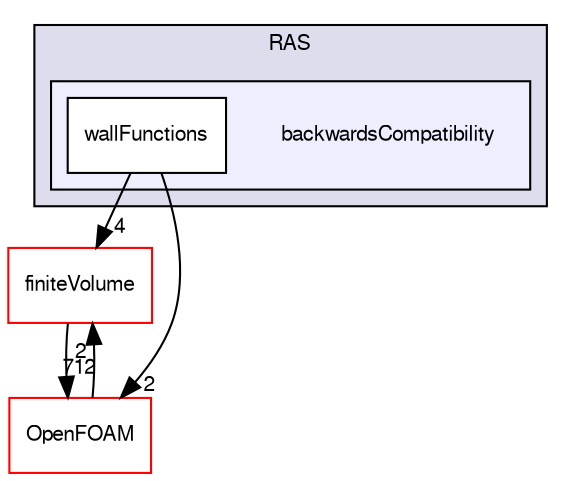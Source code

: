 digraph "src/turbulenceModels/incompressible/RAS/backwardsCompatibility" {
  bgcolor=transparent;
  compound=true
  node [ fontsize="10", fontname="FreeSans"];
  edge [ labelfontsize="10", labelfontname="FreeSans"];
  subgraph clusterdir_dcb808b1162c061e4ccc93d1355da308 {
    graph [ bgcolor="#ddddee", pencolor="black", label="RAS" fontname="FreeSans", fontsize="10", URL="dir_dcb808b1162c061e4ccc93d1355da308.html"]
  subgraph clusterdir_b3bcc9f4469cd47198f70faf4ada3038 {
    graph [ bgcolor="#eeeeff", pencolor="black", label="" URL="dir_b3bcc9f4469cd47198f70faf4ada3038.html"];
    dir_b3bcc9f4469cd47198f70faf4ada3038 [shape=plaintext label="backwardsCompatibility"];
    dir_45f511211fe5d3854b2cb2b8d7c027f8 [shape=box label="wallFunctions" color="black" fillcolor="white" style="filled" URL="dir_45f511211fe5d3854b2cb2b8d7c027f8.html"];
  }
  }
  dir_9bd15774b555cf7259a6fa18f99fe99b [shape=box label="finiteVolume" color="red" URL="dir_9bd15774b555cf7259a6fa18f99fe99b.html"];
  dir_c5473ff19b20e6ec4dfe5c310b3778a8 [shape=box label="OpenFOAM" color="red" URL="dir_c5473ff19b20e6ec4dfe5c310b3778a8.html"];
  dir_9bd15774b555cf7259a6fa18f99fe99b->dir_c5473ff19b20e6ec4dfe5c310b3778a8 [headlabel="712", labeldistance=1.5 headhref="dir_000749_001732.html"];
  dir_45f511211fe5d3854b2cb2b8d7c027f8->dir_9bd15774b555cf7259a6fa18f99fe99b [headlabel="4", labeldistance=1.5 headhref="dir_002859_000749.html"];
  dir_45f511211fe5d3854b2cb2b8d7c027f8->dir_c5473ff19b20e6ec4dfe5c310b3778a8 [headlabel="2", labeldistance=1.5 headhref="dir_002859_001732.html"];
  dir_c5473ff19b20e6ec4dfe5c310b3778a8->dir_9bd15774b555cf7259a6fa18f99fe99b [headlabel="2", labeldistance=1.5 headhref="dir_001732_000749.html"];
}
